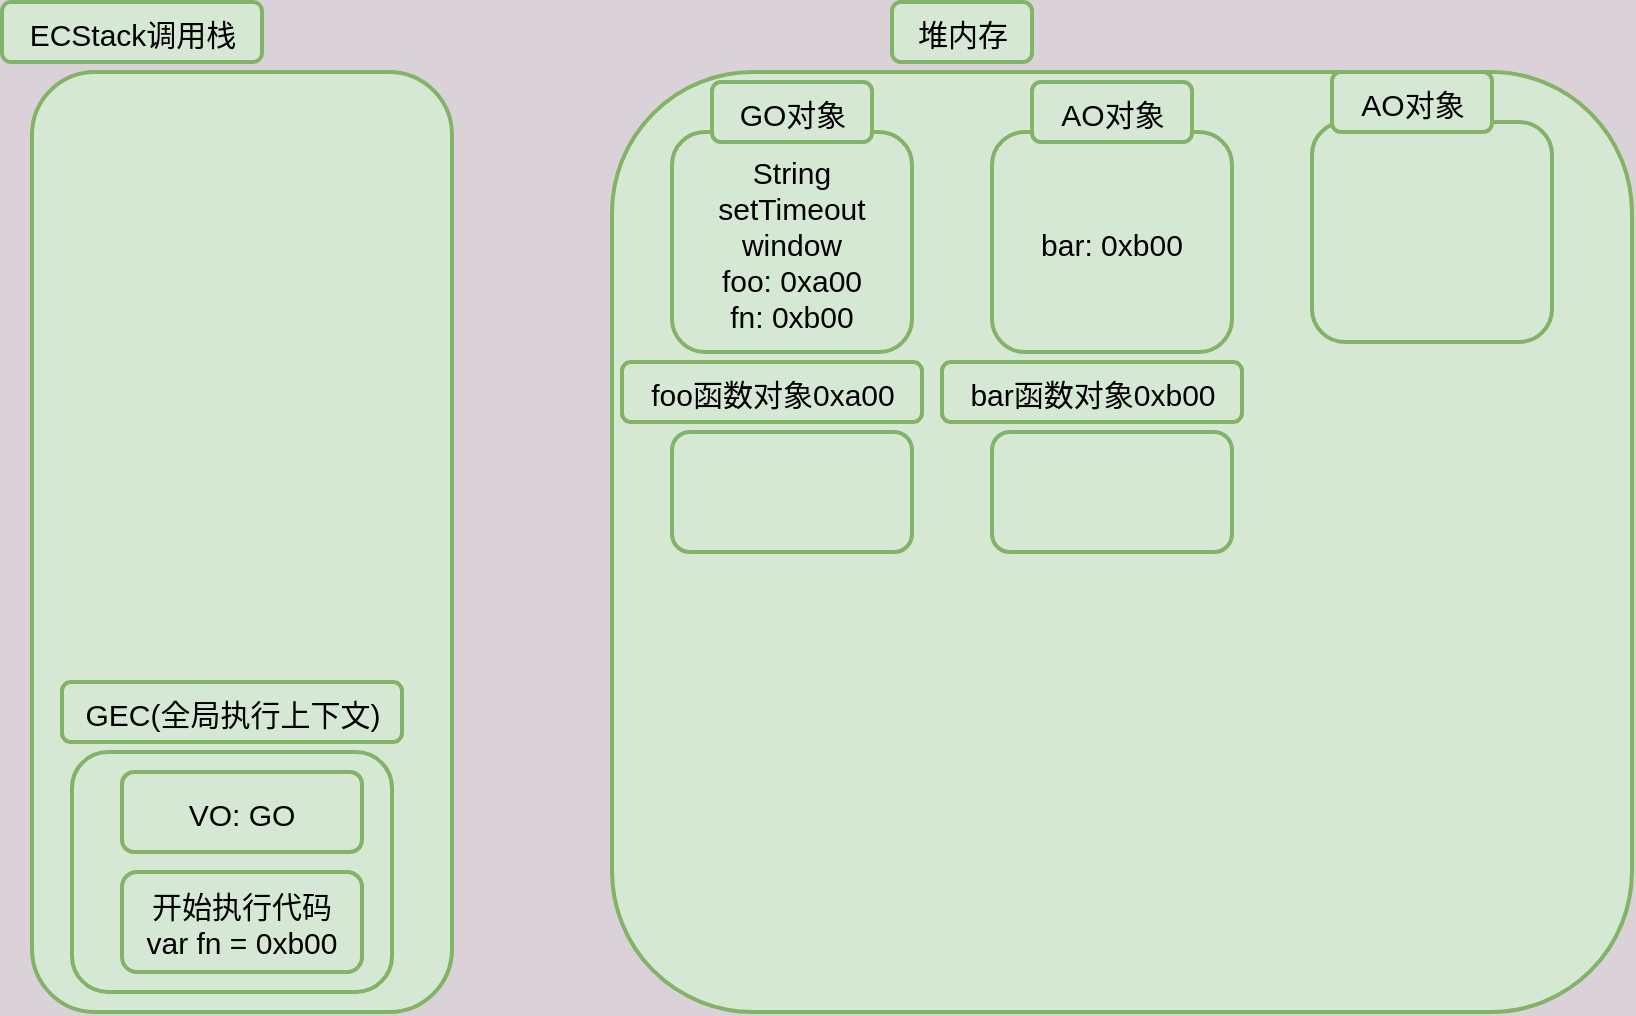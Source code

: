 <mxfile>
    <diagram id="Muk35M1s3Lf1WXlXDoJJ" name="Page-1">
        <mxGraphModel dx="896" dy="814" grid="1" gridSize="10" guides="1" tooltips="1" connect="1" arrows="1" fold="1" page="1" pageScale="1" pageWidth="1654" pageHeight="2336" background="#DAD2D8" math="0" shadow="0">
            <root>
                <mxCell id="0"/>
                <mxCell id="1" parent="0"/>
                <mxCell id="2" value="" style="rounded=1;whiteSpace=wrap;html=1;fillColor=#d5e8d4;strokeColor=#82b366;fontSize=15;fontStyle=0;labelBackgroundColor=none;verticalAlign=middle;align=center;gradientColor=none;strokeWidth=2;spacing=2;spacingTop=2;" parent="1" vertex="1">
                    <mxGeometry x="230" y="100" width="210" height="470" as="geometry"/>
                </mxCell>
                <mxCell id="3" value="ECStack调用栈" style="text;html=1;align=center;verticalAlign=middle;resizable=0;points=[];autosize=1;strokeColor=#82b366;rounded=1;fontSize=15;fontStyle=0;labelBackgroundColor=none;fillColor=#d5e8d4;gradientColor=none;strokeWidth=2;spacing=2;spacingTop=2;" parent="1" vertex="1">
                    <mxGeometry x="215" y="65" width="130" height="30" as="geometry"/>
                </mxCell>
                <mxCell id="4" value="" style="rounded=1;whiteSpace=wrap;html=1;fillColor=#d5e8d4;strokeColor=#82b366;fontSize=15;fontStyle=0;labelBackgroundColor=none;verticalAlign=middle;align=center;gradientColor=none;strokeWidth=2;spacing=2;spacingTop=2;" parent="1" vertex="1">
                    <mxGeometry x="520" y="100" width="510" height="470" as="geometry"/>
                </mxCell>
                <mxCell id="5" value="堆内存" style="text;html=1;align=center;verticalAlign=middle;resizable=0;points=[];autosize=1;strokeColor=#82b366;rounded=1;fontSize=15;fontStyle=0;labelBackgroundColor=none;fillColor=#d5e8d4;gradientColor=none;strokeWidth=2;spacing=2;spacingTop=2;" parent="1" vertex="1">
                    <mxGeometry x="660" y="65" width="70" height="30" as="geometry"/>
                </mxCell>
                <mxCell id="6" value="String&lt;br style=&quot;font-size: 15px;&quot;&gt;setTimeout&lt;br style=&quot;font-size: 15px;&quot;&gt;window&lt;br style=&quot;font-size: 15px;&quot;&gt;foo: 0xa00&lt;br style=&quot;font-size: 15px;&quot;&gt;fn: 0xb00" style="rounded=1;whiteSpace=wrap;html=1;align=center;fillColor=#d5e8d4;strokeColor=#82b366;fontSize=15;fontStyle=0;labelBackgroundColor=none;verticalAlign=middle;gradientColor=none;strokeWidth=2;spacing=2;spacingTop=2;" parent="1" vertex="1">
                    <mxGeometry x="550" y="130" width="120" height="110" as="geometry"/>
                </mxCell>
                <mxCell id="7" value="GO对象" style="text;html=1;align=center;verticalAlign=middle;resizable=0;points=[];autosize=1;strokeColor=#82b366;rounded=1;fontSize=15;fontStyle=0;labelBackgroundColor=none;fillColor=#d5e8d4;gradientColor=none;strokeWidth=2;spacing=2;spacingTop=2;" parent="1" vertex="1">
                    <mxGeometry x="570" y="105" width="80" height="30" as="geometry"/>
                </mxCell>
                <mxCell id="8" value="" style="rounded=1;whiteSpace=wrap;html=1;align=center;fillColor=#d5e8d4;strokeColor=#82b366;fontSize=15;fontStyle=0;labelBackgroundColor=none;verticalAlign=middle;gradientColor=none;strokeWidth=2;spacing=2;spacingTop=2;" parent="1" vertex="1">
                    <mxGeometry x="250" y="440" width="160" height="120" as="geometry"/>
                </mxCell>
                <mxCell id="9" value="GEC(全局执行上下文)" style="text;html=1;align=center;verticalAlign=middle;resizable=0;points=[];autosize=1;strokeColor=#82b366;rounded=1;fontSize=15;fontStyle=0;labelBackgroundColor=none;fillColor=#d5e8d4;gradientColor=none;strokeWidth=2;spacing=2;spacingTop=2;" parent="1" vertex="1">
                    <mxGeometry x="245" y="405" width="170" height="30" as="geometry"/>
                </mxCell>
                <mxCell id="10" value="" style="rounded=1;whiteSpace=wrap;html=1;align=center;fillColor=#d5e8d4;strokeColor=#82b366;fontSize=15;fontStyle=0;labelBackgroundColor=none;verticalAlign=middle;gradientColor=none;strokeWidth=2;spacing=2;spacingTop=2;" parent="1" vertex="1">
                    <mxGeometry x="710" y="280" width="120" height="60" as="geometry"/>
                </mxCell>
                <mxCell id="11" value="bar函数对象0xb00" style="text;html=1;align=center;verticalAlign=middle;resizable=0;points=[];autosize=1;strokeColor=#82b366;rounded=1;fontSize=15;fontStyle=0;labelBackgroundColor=none;fillColor=#d5e8d4;gradientColor=none;strokeWidth=2;spacing=2;spacingTop=2;" parent="1" vertex="1">
                    <mxGeometry x="685" y="245" width="150" height="30" as="geometry"/>
                </mxCell>
                <mxCell id="12" value="VO: GO" style="rounded=1;whiteSpace=wrap;html=1;align=center;fillColor=#d5e8d4;strokeColor=#82b366;fontSize=15;fontStyle=0;labelBackgroundColor=none;verticalAlign=middle;gradientColor=none;strokeWidth=2;spacing=2;spacingTop=2;" parent="1" vertex="1">
                    <mxGeometry x="275" y="450" width="120" height="40" as="geometry"/>
                </mxCell>
                <mxCell id="13" value="开始执行代码&lt;br style=&quot;font-size: 15px;&quot;&gt;var fn = 0xb00" style="rounded=1;whiteSpace=wrap;html=1;align=center;fillColor=#d5e8d4;strokeColor=#82b366;fontSize=15;fontStyle=0;labelBackgroundColor=none;verticalAlign=middle;gradientColor=none;strokeWidth=2;spacing=2;spacingTop=2;" parent="1" vertex="1">
                    <mxGeometry x="275" y="500" width="120" height="50" as="geometry"/>
                </mxCell>
                <mxCell id="17" value="bar: 0xb00" style="rounded=1;whiteSpace=wrap;html=1;align=center;fillColor=#d5e8d4;strokeColor=#82b366;fontSize=15;fontStyle=0;labelBackgroundColor=none;verticalAlign=middle;gradientColor=none;strokeWidth=2;spacing=2;spacingTop=2;" parent="1" vertex="1">
                    <mxGeometry x="710" y="130" width="120" height="110" as="geometry"/>
                </mxCell>
                <mxCell id="18" value="AO对象" style="text;html=1;align=center;verticalAlign=middle;resizable=0;points=[];autosize=1;strokeColor=#82b366;rounded=1;fontSize=15;fontStyle=0;labelBackgroundColor=none;fillColor=#d5e8d4;gradientColor=none;strokeWidth=2;spacing=2;spacingTop=2;" parent="1" vertex="1">
                    <mxGeometry x="730" y="105" width="80" height="30" as="geometry"/>
                </mxCell>
                <mxCell id="19" value="" style="rounded=1;whiteSpace=wrap;html=1;align=center;fillColor=#d5e8d4;strokeColor=#82b366;fontSize=15;fontStyle=0;labelBackgroundColor=none;verticalAlign=middle;gradientColor=none;strokeWidth=2;spacing=2;spacingTop=2;" parent="1" vertex="1">
                    <mxGeometry x="550" y="280" width="120" height="60" as="geometry"/>
                </mxCell>
                <mxCell id="20" value="foo函数对象0xa00" style="text;html=1;align=center;verticalAlign=middle;resizable=0;points=[];autosize=1;strokeColor=#82b366;rounded=1;fontSize=15;fontStyle=0;labelBackgroundColor=none;fillColor=#d5e8d4;gradientColor=none;strokeWidth=2;spacing=2;spacingTop=2;" parent="1" vertex="1">
                    <mxGeometry x="525" y="245" width="150" height="30" as="geometry"/>
                </mxCell>
                <mxCell id="28" value="" style="rounded=1;whiteSpace=wrap;html=1;align=center;fillColor=#d5e8d4;strokeColor=#82b366;fontSize=15;fontStyle=0;labelBackgroundColor=none;verticalAlign=middle;gradientColor=none;strokeWidth=2;spacing=2;spacingTop=2;" parent="1" vertex="1">
                    <mxGeometry x="870" y="125" width="120" height="110" as="geometry"/>
                </mxCell>
                <mxCell id="29" value="AO对象" style="text;html=1;align=center;verticalAlign=middle;resizable=0;points=[];autosize=1;strokeColor=#82b366;rounded=1;fontSize=15;fontStyle=0;labelBackgroundColor=none;fillColor=#d5e8d4;gradientColor=none;strokeWidth=2;spacing=2;spacingTop=2;" parent="1" vertex="1">
                    <mxGeometry x="880" y="100" width="80" height="30" as="geometry"/>
                </mxCell>
            </root>
        </mxGraphModel>
    </diagram>
</mxfile>